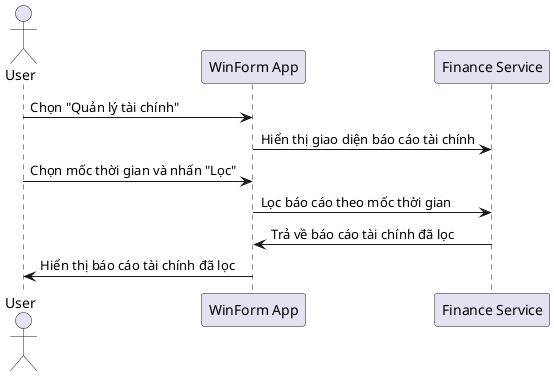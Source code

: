 @startuml
actor User
participant "WinForm App" as App
participant "Finance Service" as FinanceService

User -> App: Chọn "Quản lý tài chính"
App -> FinanceService: Hiển thị giao diện báo cáo tài chính
User -> App: Chọn mốc thời gian và nhấn "Lọc"
App -> FinanceService: Lọc báo cáo theo mốc thời gian
FinanceService -> App: Trả về báo cáo tài chính đã lọc
App -> User: Hiển thị báo cáo tài chính đã lọc
@enduml
